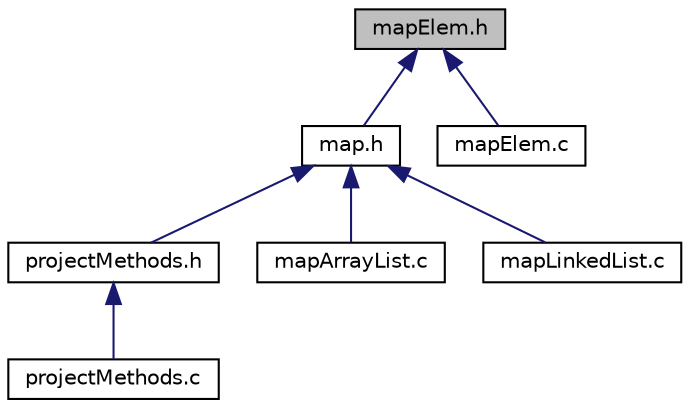 digraph "mapElem.h"
{
 // LATEX_PDF_SIZE
  edge [fontname="Helvetica",fontsize="10",labelfontname="Helvetica",labelfontsize="10"];
  node [fontname="Helvetica",fontsize="10",shape=record];
  Node1 [label="mapElem.h",height=0.2,width=0.4,color="black", fillcolor="grey75", style="filled", fontcolor="black",tooltip="Defines the types MapKey and MapValue."];
  Node1 -> Node2 [dir="back",color="midnightblue",fontsize="10",style="solid",fontname="Helvetica"];
  Node2 [label="map.h",height=0.2,width=0.4,color="black", fillcolor="white", style="filled",URL="$map_8h.html",tooltip="Definition of the ADT Map in C."];
  Node2 -> Node3 [dir="back",color="midnightblue",fontsize="10",style="solid",fontname="Helvetica"];
  Node3 [label="projectMethods.h",height=0.2,width=0.4,color="black", fillcolor="white", style="filled",URL="$projectMethods_8h.html",tooltip="Definition of all methods that allow the project to run."];
  Node3 -> Node4 [dir="back",color="midnightblue",fontsize="10",style="solid",fontname="Helvetica"];
  Node4 [label="projectMethods.c",height=0.2,width=0.4,color="black", fillcolor="white", style="filled",URL="$projectMethods_8c.html",tooltip="Implementations of all the methods for this project."];
  Node2 -> Node5 [dir="back",color="midnightblue",fontsize="10",style="solid",fontname="Helvetica"];
  Node5 [label="mapArrayList.c",height=0.2,width=0.4,color="black", fillcolor="white", style="filled",URL="$mapArrayList_8c.html",tooltip="Provides an implementation of the ADT Map with an array list as the underlying data structure."];
  Node2 -> Node6 [dir="back",color="midnightblue",fontsize="10",style="solid",fontname="Helvetica"];
  Node6 [label="mapLinkedList.c",height=0.2,width=0.4,color="black", fillcolor="white", style="filled",URL="$mapLinkedList_8c.html",tooltip="Provides an implementation of the ADT Map with a doubly-linked list with sentinels as the underlying ..."];
  Node1 -> Node7 [dir="back",color="midnightblue",fontsize="10",style="solid",fontname="Helvetica"];
  Node7 [label="mapElem.c",height=0.2,width=0.4,color="black", fillcolor="white", style="filled",URL="$mapElem_8c.html",tooltip="Implements operations for types MapKey and MapValue."];
}
